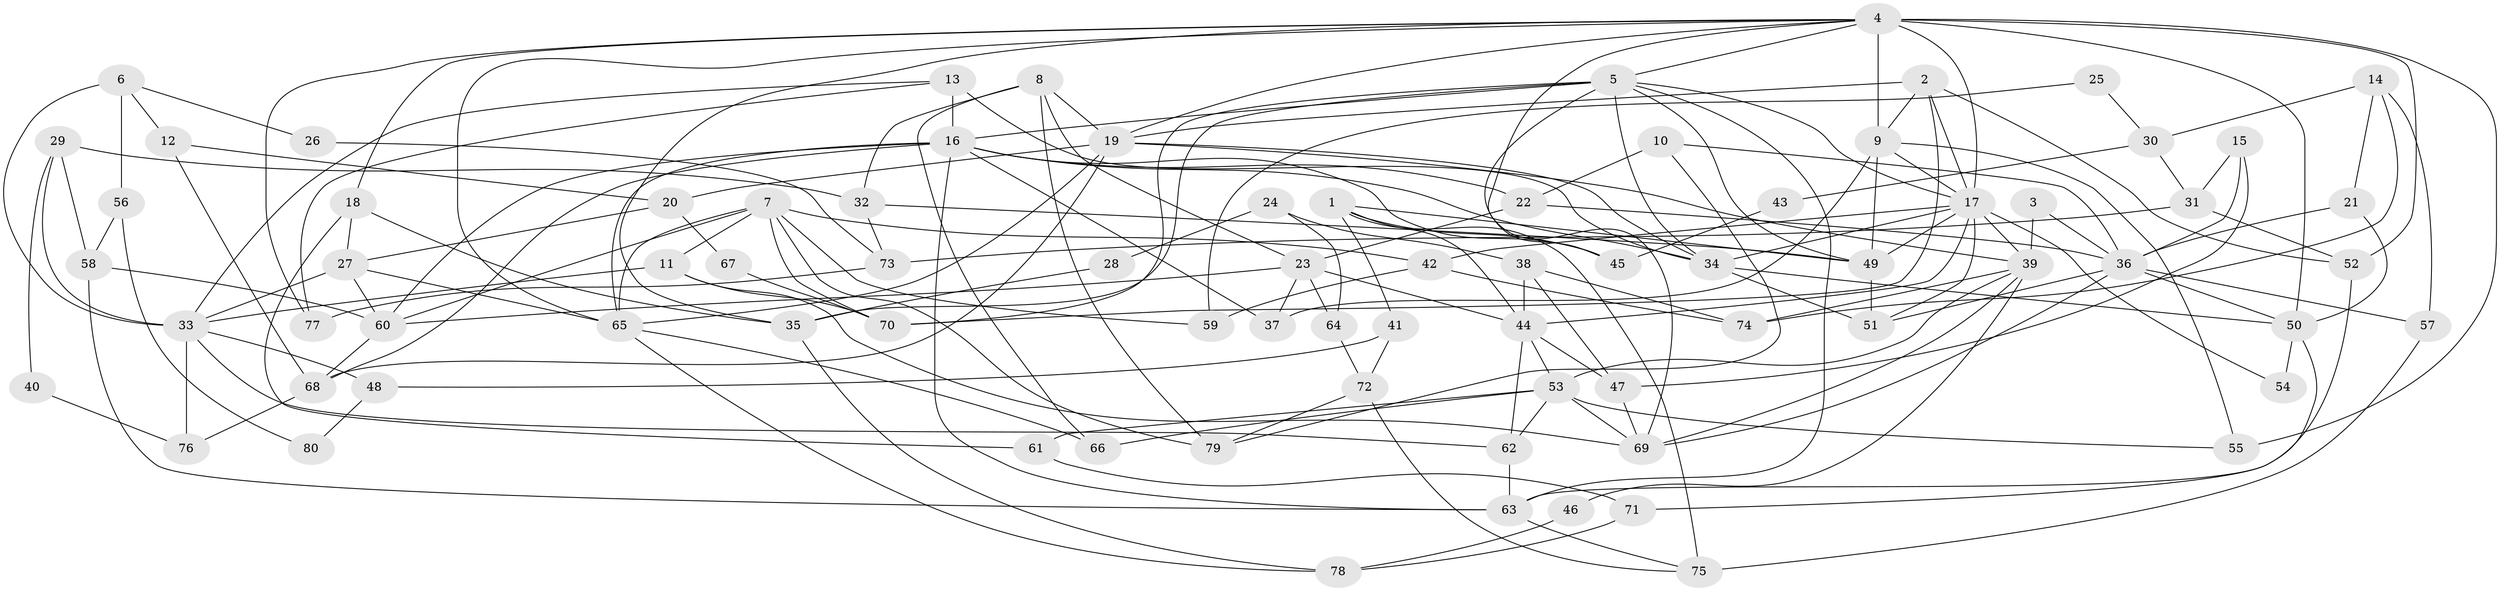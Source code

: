 // original degree distribution, {5: 0.20535714285714285, 2: 0.14285714285714285, 3: 0.21428571428571427, 7: 0.044642857142857144, 4: 0.3125, 6: 0.08035714285714286}
// Generated by graph-tools (version 1.1) at 2025/51/03/04/25 22:51:22]
// undirected, 80 vertices, 180 edges
graph export_dot {
  node [color=gray90,style=filled];
  1;
  2;
  3;
  4;
  5;
  6;
  7;
  8;
  9;
  10;
  11;
  12;
  13;
  14;
  15;
  16;
  17;
  18;
  19;
  20;
  21;
  22;
  23;
  24;
  25;
  26;
  27;
  28;
  29;
  30;
  31;
  32;
  33;
  34;
  35;
  36;
  37;
  38;
  39;
  40;
  41;
  42;
  43;
  44;
  45;
  46;
  47;
  48;
  49;
  50;
  51;
  52;
  53;
  54;
  55;
  56;
  57;
  58;
  59;
  60;
  61;
  62;
  63;
  64;
  65;
  66;
  67;
  68;
  69;
  70;
  71;
  72;
  73;
  74;
  75;
  76;
  77;
  78;
  79;
  80;
  1 -- 41 [weight=1.0];
  1 -- 44 [weight=1.0];
  1 -- 45 [weight=1.0];
  1 -- 49 [weight=1.0];
  1 -- 75 [weight=1.0];
  2 -- 9 [weight=1.0];
  2 -- 17 [weight=1.0];
  2 -- 19 [weight=1.0];
  2 -- 52 [weight=1.0];
  2 -- 70 [weight=1.0];
  3 -- 36 [weight=1.0];
  3 -- 39 [weight=1.0];
  4 -- 5 [weight=1.0];
  4 -- 9 [weight=1.0];
  4 -- 17 [weight=4.0];
  4 -- 18 [weight=1.0];
  4 -- 19 [weight=1.0];
  4 -- 35 [weight=1.0];
  4 -- 50 [weight=1.0];
  4 -- 52 [weight=1.0];
  4 -- 55 [weight=1.0];
  4 -- 65 [weight=1.0];
  4 -- 69 [weight=1.0];
  4 -- 77 [weight=1.0];
  5 -- 16 [weight=1.0];
  5 -- 17 [weight=1.0];
  5 -- 34 [weight=1.0];
  5 -- 35 [weight=1.0];
  5 -- 45 [weight=1.0];
  5 -- 49 [weight=1.0];
  5 -- 63 [weight=1.0];
  5 -- 70 [weight=1.0];
  6 -- 12 [weight=1.0];
  6 -- 26 [weight=1.0];
  6 -- 33 [weight=2.0];
  6 -- 56 [weight=1.0];
  7 -- 11 [weight=1.0];
  7 -- 42 [weight=1.0];
  7 -- 59 [weight=1.0];
  7 -- 60 [weight=1.0];
  7 -- 65 [weight=1.0];
  7 -- 70 [weight=1.0];
  7 -- 79 [weight=1.0];
  8 -- 19 [weight=2.0];
  8 -- 23 [weight=1.0];
  8 -- 32 [weight=1.0];
  8 -- 66 [weight=1.0];
  8 -- 79 [weight=1.0];
  9 -- 17 [weight=1.0];
  9 -- 37 [weight=1.0];
  9 -- 49 [weight=1.0];
  9 -- 55 [weight=2.0];
  10 -- 22 [weight=1.0];
  10 -- 36 [weight=1.0];
  10 -- 79 [weight=1.0];
  11 -- 33 [weight=1.0];
  11 -- 69 [weight=1.0];
  11 -- 70 [weight=1.0];
  12 -- 20 [weight=1.0];
  12 -- 68 [weight=1.0];
  13 -- 16 [weight=2.0];
  13 -- 33 [weight=1.0];
  13 -- 34 [weight=1.0];
  13 -- 77 [weight=1.0];
  14 -- 21 [weight=1.0];
  14 -- 30 [weight=1.0];
  14 -- 57 [weight=1.0];
  14 -- 74 [weight=1.0];
  15 -- 31 [weight=1.0];
  15 -- 36 [weight=1.0];
  15 -- 47 [weight=1.0];
  16 -- 22 [weight=2.0];
  16 -- 34 [weight=1.0];
  16 -- 37 [weight=1.0];
  16 -- 45 [weight=1.0];
  16 -- 60 [weight=1.0];
  16 -- 63 [weight=1.0];
  16 -- 65 [weight=1.0];
  16 -- 68 [weight=1.0];
  17 -- 34 [weight=1.0];
  17 -- 39 [weight=1.0];
  17 -- 42 [weight=1.0];
  17 -- 44 [weight=1.0];
  17 -- 49 [weight=1.0];
  17 -- 51 [weight=2.0];
  17 -- 54 [weight=1.0];
  18 -- 27 [weight=1.0];
  18 -- 35 [weight=1.0];
  18 -- 61 [weight=1.0];
  19 -- 20 [weight=1.0];
  19 -- 34 [weight=1.0];
  19 -- 39 [weight=1.0];
  19 -- 65 [weight=1.0];
  19 -- 68 [weight=1.0];
  20 -- 27 [weight=1.0];
  20 -- 67 [weight=1.0];
  21 -- 36 [weight=1.0];
  21 -- 50 [weight=1.0];
  22 -- 23 [weight=1.0];
  22 -- 36 [weight=1.0];
  23 -- 37 [weight=1.0];
  23 -- 44 [weight=1.0];
  23 -- 60 [weight=1.0];
  23 -- 64 [weight=1.0];
  24 -- 28 [weight=1.0];
  24 -- 38 [weight=1.0];
  24 -- 64 [weight=1.0];
  25 -- 30 [weight=1.0];
  25 -- 59 [weight=1.0];
  26 -- 73 [weight=1.0];
  27 -- 33 [weight=1.0];
  27 -- 60 [weight=1.0];
  27 -- 65 [weight=1.0];
  28 -- 35 [weight=1.0];
  29 -- 32 [weight=1.0];
  29 -- 33 [weight=1.0];
  29 -- 40 [weight=1.0];
  29 -- 58 [weight=1.0];
  30 -- 31 [weight=1.0];
  30 -- 43 [weight=1.0];
  31 -- 52 [weight=1.0];
  31 -- 73 [weight=1.0];
  32 -- 49 [weight=1.0];
  32 -- 73 [weight=1.0];
  33 -- 48 [weight=2.0];
  33 -- 62 [weight=1.0];
  33 -- 76 [weight=1.0];
  34 -- 50 [weight=1.0];
  34 -- 51 [weight=1.0];
  35 -- 78 [weight=1.0];
  36 -- 50 [weight=1.0];
  36 -- 51 [weight=1.0];
  36 -- 57 [weight=1.0];
  36 -- 69 [weight=1.0];
  38 -- 44 [weight=1.0];
  38 -- 47 [weight=1.0];
  38 -- 74 [weight=1.0];
  39 -- 46 [weight=1.0];
  39 -- 53 [weight=1.0];
  39 -- 69 [weight=1.0];
  39 -- 74 [weight=1.0];
  40 -- 76 [weight=1.0];
  41 -- 48 [weight=1.0];
  41 -- 72 [weight=1.0];
  42 -- 59 [weight=1.0];
  42 -- 74 [weight=1.0];
  43 -- 45 [weight=1.0];
  44 -- 47 [weight=1.0];
  44 -- 53 [weight=1.0];
  44 -- 62 [weight=1.0];
  46 -- 78 [weight=1.0];
  47 -- 69 [weight=1.0];
  48 -- 80 [weight=1.0];
  49 -- 51 [weight=1.0];
  50 -- 54 [weight=1.0];
  50 -- 71 [weight=1.0];
  52 -- 63 [weight=1.0];
  53 -- 55 [weight=1.0];
  53 -- 61 [weight=1.0];
  53 -- 62 [weight=1.0];
  53 -- 66 [weight=1.0];
  53 -- 69 [weight=1.0];
  56 -- 58 [weight=1.0];
  56 -- 80 [weight=1.0];
  57 -- 75 [weight=1.0];
  58 -- 60 [weight=1.0];
  58 -- 63 [weight=1.0];
  60 -- 68 [weight=1.0];
  61 -- 71 [weight=1.0];
  62 -- 63 [weight=1.0];
  63 -- 75 [weight=1.0];
  64 -- 72 [weight=1.0];
  65 -- 66 [weight=1.0];
  65 -- 78 [weight=1.0];
  67 -- 70 [weight=1.0];
  68 -- 76 [weight=1.0];
  71 -- 78 [weight=1.0];
  72 -- 75 [weight=1.0];
  72 -- 79 [weight=1.0];
  73 -- 77 [weight=1.0];
}
